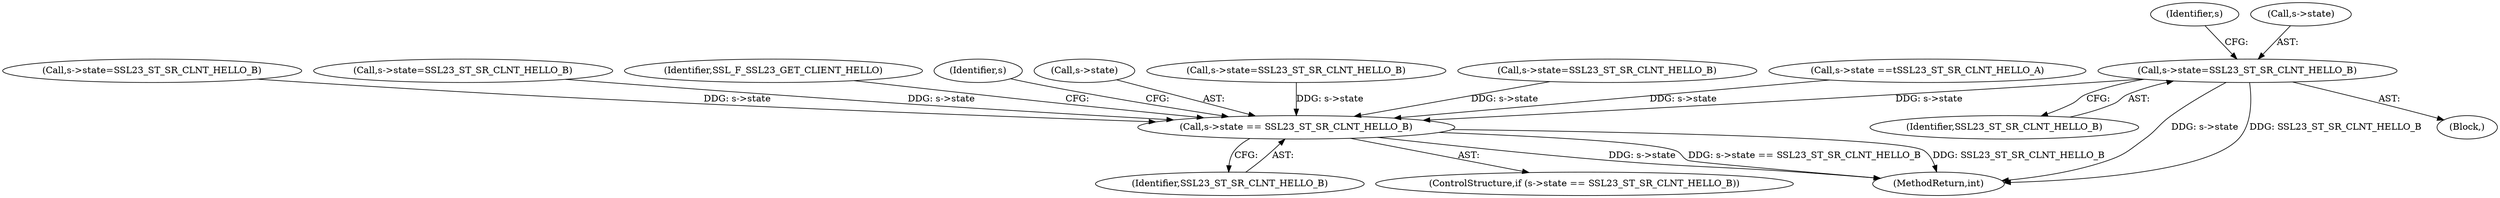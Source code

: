 digraph "0_openssl_280b1f1ad12131defcd986676a8fc9717aaa601b@pointer" {
"1000386" [label="(Call,s->state=SSL23_ST_SR_CLNT_HELLO_B)"];
"1000726" [label="(Call,s->state == SSL23_ST_SR_CLNT_HELLO_B)"];
"1000725" [label="(ControlStructure,if (s->state == SSL23_ST_SR_CLNT_HELLO_B))"];
"1000317" [label="(Call,s->state=SSL23_ST_SR_CLNT_HELLO_B)"];
"1000336" [label="(Call,s->state=SSL23_ST_SR_CLNT_HELLO_B)"];
"1000380" [label="(Block,)"];
"1000733" [label="(Identifier,SSL_F_SSL23_GET_CLIENT_HELLO)"];
"1000390" [label="(Identifier,SSL23_ST_SR_CLNT_HELLO_B)"];
"1000738" [label="(Identifier,s)"];
"1000727" [label="(Call,s->state)"];
"1000726" [label="(Call,s->state == SSL23_ST_SR_CLNT_HELLO_B)"];
"1000292" [label="(Call,s->state=SSL23_ST_SR_CLNT_HELLO_B)"];
"1000355" [label="(Call,s->state=SSL23_ST_SR_CLNT_HELLO_B)"];
"1000687" [label="(Identifier,s)"];
"1000760" [label="(MethodReturn,int)"];
"1000386" [label="(Call,s->state=SSL23_ST_SR_CLNT_HELLO_B)"];
"1000387" [label="(Call,s->state)"];
"1000730" [label="(Identifier,SSL23_ST_SR_CLNT_HELLO_B)"];
"1000152" [label="(Call,s->state ==\tSSL23_ST_SR_CLNT_HELLO_A)"];
"1000386" -> "1000380"  [label="AST: "];
"1000386" -> "1000390"  [label="CFG: "];
"1000387" -> "1000386"  [label="AST: "];
"1000390" -> "1000386"  [label="AST: "];
"1000687" -> "1000386"  [label="CFG: "];
"1000386" -> "1000760"  [label="DDG: s->state"];
"1000386" -> "1000760"  [label="DDG: SSL23_ST_SR_CLNT_HELLO_B"];
"1000386" -> "1000726"  [label="DDG: s->state"];
"1000726" -> "1000725"  [label="AST: "];
"1000726" -> "1000730"  [label="CFG: "];
"1000727" -> "1000726"  [label="AST: "];
"1000730" -> "1000726"  [label="AST: "];
"1000733" -> "1000726"  [label="CFG: "];
"1000738" -> "1000726"  [label="CFG: "];
"1000726" -> "1000760"  [label="DDG: SSL23_ST_SR_CLNT_HELLO_B"];
"1000726" -> "1000760"  [label="DDG: s->state"];
"1000726" -> "1000760"  [label="DDG: s->state == SSL23_ST_SR_CLNT_HELLO_B"];
"1000355" -> "1000726"  [label="DDG: s->state"];
"1000317" -> "1000726"  [label="DDG: s->state"];
"1000292" -> "1000726"  [label="DDG: s->state"];
"1000336" -> "1000726"  [label="DDG: s->state"];
"1000152" -> "1000726"  [label="DDG: s->state"];
}
